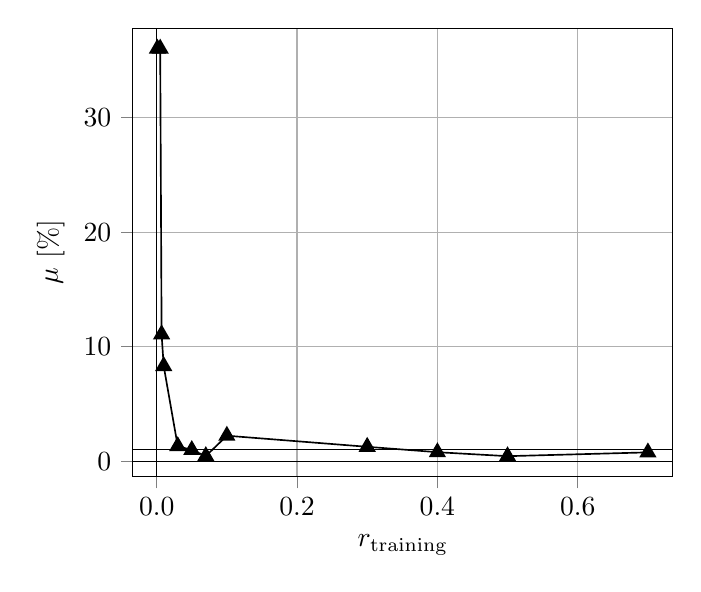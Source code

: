 % This file was created by matplotlib2tikz v0.6.18.
\begin{tikzpicture}

\begin{axis}[
tick align=outside,
tick pos=left,
x grid style={white!69.02!black},
xlabel={$r_\text{training}$},
xmajorgrids,
xmin=-0.034, xmax=0.735,
xtick={-0.2,0,0.2,0.4,0.6,0.8},
xticklabels={$-0.2$,$0.0$,$0.2$,$0.4$,$0.6$,$0.8$},
y grid style={white!69.02!black},
ylabel={$\mu$ [\%]},
ymajorgrids,
ymin=-1.334, ymax=37.816,
ytick={-10,0,10,20,30,40},
yticklabels={$-10$,$0$,$10$,$20$,$30$,$40$}
]
\addplot [semithick, black, mark=triangle*, mark size=3, mark options={solid}, forget plot]
table [row sep=\\]{%
0.001	36.036 \\
0.005	36.036 \\
0.007	11.087 \\
0.01	8.317 \\
0.03	1.322 \\
0.05	0.984 \\
0.07	0.452 \\
0.1	2.232 \\
0.3	1.264 \\
0.4	0.792 \\
0.5	0.445 \\
0.7	0.776 \\
};
\path [draw=black, fill opacity=0] (axis cs:0,-1.334)
--(axis cs:0,37.816);

\path [draw=black, fill opacity=0] (axis cs:1,-1.334)
--(axis cs:1,37.816);

\path [draw=black, fill opacity=0] (axis cs:-0.034,0)
--(axis cs:0.735,0);

\path [draw=black, fill opacity=0] (axis cs:-0.034,1)
--(axis cs:0.735,1);

\end{axis}

\end{tikzpicture}